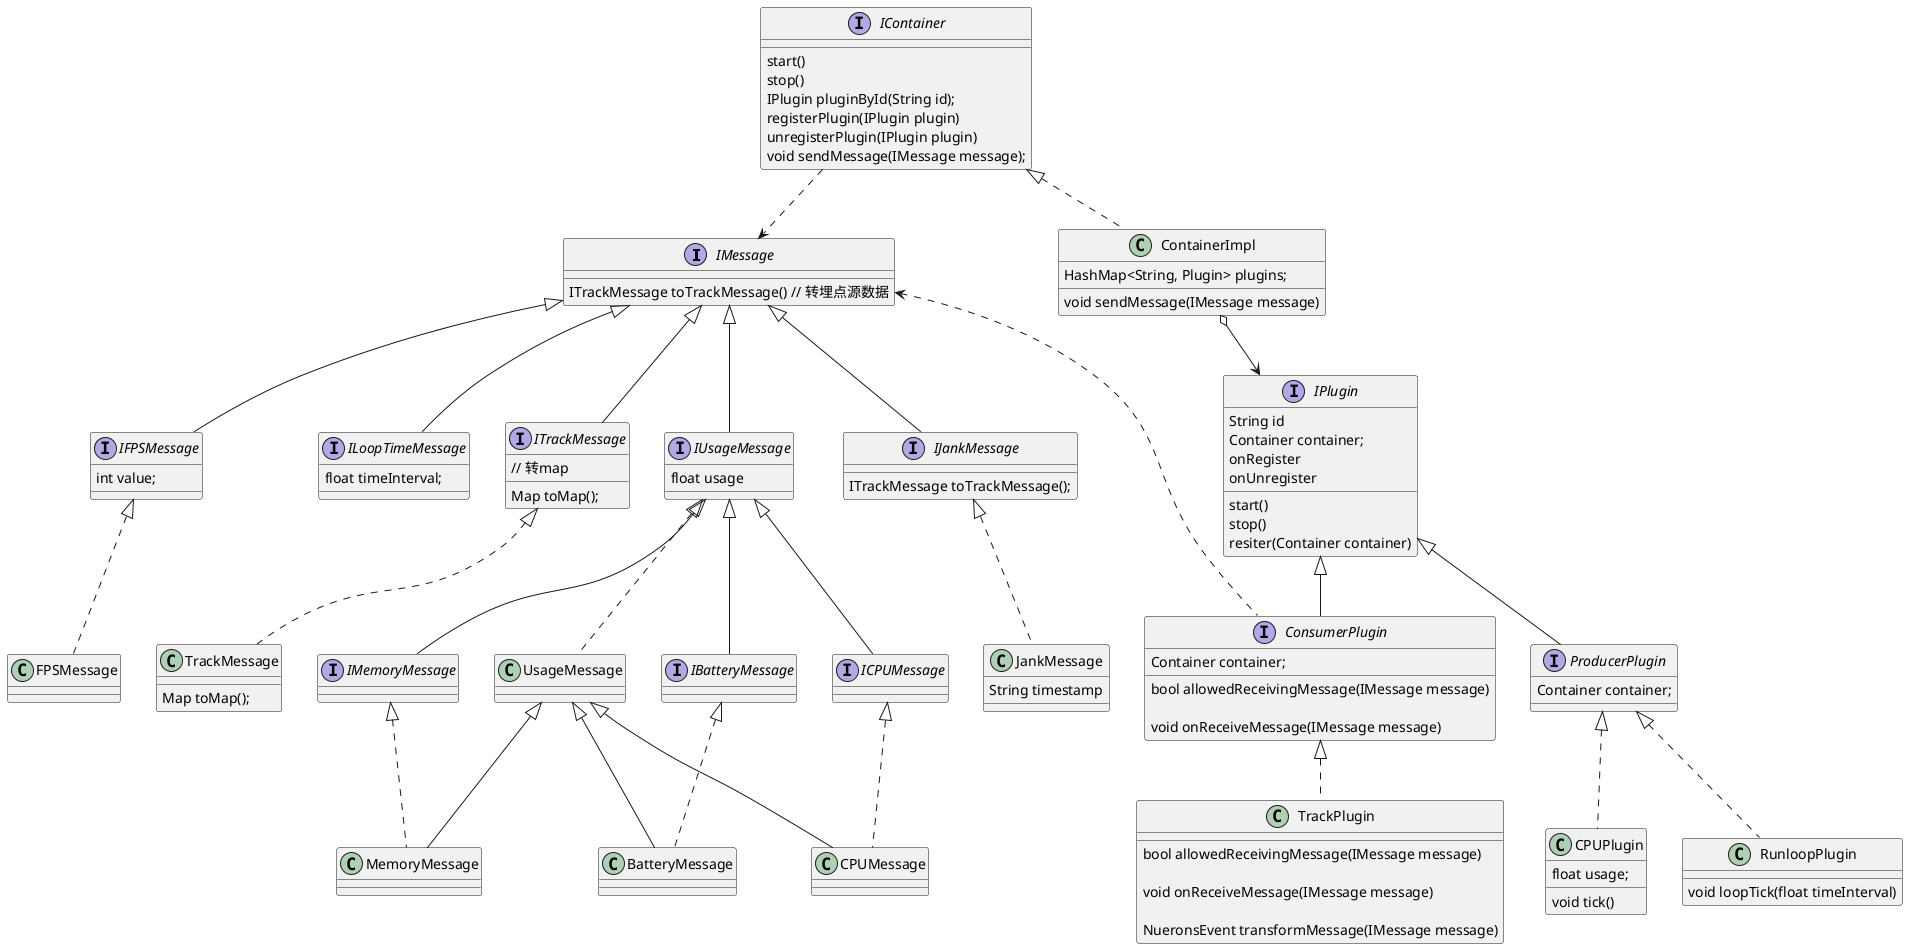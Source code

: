 @startuml
interface IMessage {

	ITrackMessage toTrackMessage() // 转埋点源数据
}

interface ITrackMessage extends IMessage {
	// 转map
	Map toMap();
}

interface IUsageMessage extends IMessage {
	float usage
}

interface ICPUMessage extends IUsageMessage
interface IMemoryMessage extends IUsageMessage
interface IBatteryMessage extends IUsageMessage

interface IJankMessage extends IMessage {
	ITrackMessage toTrackMessage();
}

interface IFPSMessage extends IMessage {
	int value;
}

interface ILoopTimeMessage extends IMessage {
	float timeInterval;
}

class UsageMessage implements IUsageMessage

class CPUMessage extends UsageMessage

CPUMessage .up.|> ICPUMessage

class MemoryMessage extends UsageMessage
MemoryMessage .up.|> IMemoryMessage
class BatteryMessage extends UsageMessage
BatteryMessage .up.|> IBatteryMessage

class FPSMessage implements IFPSMessage

class TrackMessage implements ITrackMessage {
	Map toMap();
}

class JankMessage implements IJankMessage {
	String timestamp
}

interface IContainer {
	start()
	stop()
	IPlugin pluginById(String id);
	registerPlugin(IPlugin plugin)
	unregisterPlugin(IPlugin plugin)
	void sendMessage(IMessage message);
}

class ContainerImpl implements IContainer {
	HashMap<String, Plugin> plugins;

	void sendMessage(IMessage message)
}


interface IPlugin {
	String id
	Container container;
	start()
	stop()
	resiter(Container container)
	onRegister
	onUnregister
}

ContainerImpl o--> IPlugin

interface ProducerPlugin extends IPlugin{
	Container container;
}

interface ConsumerPlugin extends IPlugin {
	Container container;
	bool allowedReceivingMessage(IMessage message)

	void onReceiveMessage(IMessage message)
}

class CPUPlugin implements ProducerPlugin {
	float usage;

	void tick()
}


class RunloopPlugin implements ProducerPlugin {
	void loopTick(float timeInterval)
}

class TrackPlugin implements ConsumerPlugin {
	bool allowedReceivingMessage(IMessage message)

	void onReceiveMessage(IMessage message)

	NueronsEvent transformMessage(IMessage message)
}
IContainer ..> IMessage
ConsumerPlugin .up.> IMessage

@enduml